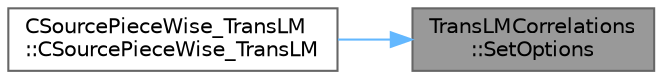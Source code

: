 digraph "TransLMCorrelations::SetOptions"
{
 // LATEX_PDF_SIZE
  bgcolor="transparent";
  edge [fontname=Helvetica,fontsize=10,labelfontname=Helvetica,labelfontsize=10];
  node [fontname=Helvetica,fontsize=10,shape=box,height=0.2,width=0.4];
  rankdir="RL";
  Node1 [id="Node000001",label="TransLMCorrelations\l::SetOptions",height=0.2,width=0.4,color="gray40", fillcolor="grey60", style="filled", fontcolor="black",tooltip=" "];
  Node1 -> Node2 [id="edge1_Node000001_Node000002",dir="back",color="steelblue1",style="solid",tooltip=" "];
  Node2 [id="Node000002",label="CSourcePieceWise_TransLM\l::CSourcePieceWise_TransLM",height=0.2,width=0.4,color="grey40", fillcolor="white", style="filled",URL="$classCSourcePieceWise__TransLM.html#a2820c18cbbc4ca571b511a2b069fb9bd",tooltip="Constructor of the class."];
}
